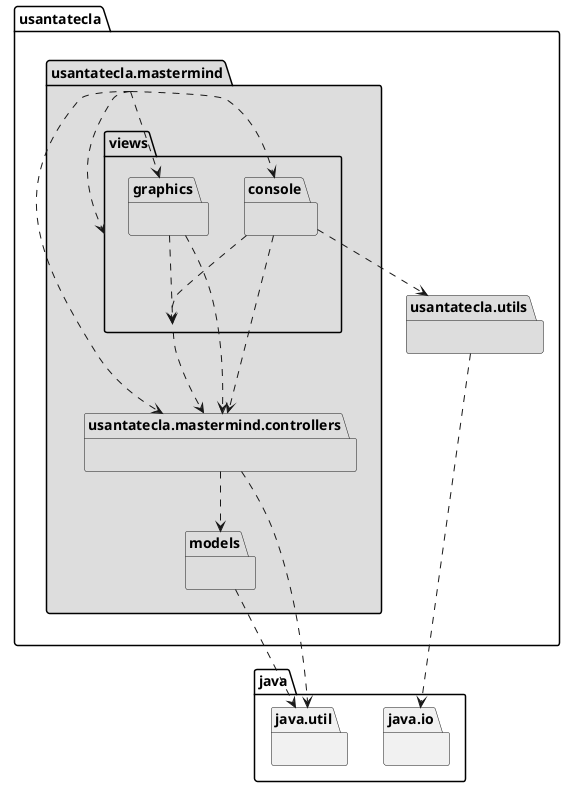 @startuml arquitectura
package usantatecla.mastermind #DDDDDD { }

package usantatecla.mastermind.controllers #DDDDDD { }
usantatecla.mastermind.controllers .down.> usantatecla.mastermind.models
usantatecla.mastermind  .down.> usantatecla.mastermind.views
usantatecla.mastermind  .down.> usantatecla.mastermind.views.console
usantatecla.mastermind  .down.> usantatecla.mastermind.views.graphics
usantatecla.mastermind  .down.> usantatecla.mastermind.controllers

package usantatecla.mastermind.models #DDDDDD { }
package java.util{ }
usantatecla.mastermind.models .down.> java.util

package usantatecla.utils #DDDDDD { }
package java.io{ }
usantatecla.utils .down.> java.io

package usantatecla.mastermind.views #DDDDDD { }
usantatecla.mastermind.views .down.> usantatecla.mastermind.controllers

package usantatecla.mastermind.views.console #DDDDDD { }
usantatecla.mastermind.views.console .down.> usantatecla.mastermind.controllers
usantatecla.mastermind.views.console .down.> usantatecla.mastermind.views
usantatecla.mastermind.views.console .down.> usantatecla.utils

package usantatecla.mastermind.views.graphics #DDDDDD { }

usantatecla.mastermind.views.graphics .down.> usantatecla.mastermind.controllers

usantatecla.mastermind.views.graphics .down.> usantatecla.mastermind.views
usantatecla.mastermind.controllers .down.> java.util
@enduml
